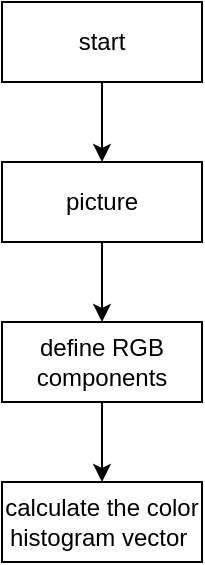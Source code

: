 <mxfile version="13.10.4" type="github">
  <diagram id="80Vs4c1H_c8xHC2_XbvR" name="Page-1">
    <mxGraphModel dx="1022" dy="437" grid="1" gridSize="10" guides="1" tooltips="1" connect="1" arrows="1" fold="1" page="1" pageScale="1" pageWidth="827" pageHeight="1169" math="0" shadow="0">
      <root>
        <mxCell id="0" />
        <mxCell id="1" parent="0" />
        <mxCell id="pIqfLm4fkiaATfXTqRxQ-6" value="" style="edgeStyle=orthogonalEdgeStyle;rounded=0;orthogonalLoop=1;jettySize=auto;html=1;" edge="1" parent="1" source="pIqfLm4fkiaATfXTqRxQ-1" target="pIqfLm4fkiaATfXTqRxQ-2">
          <mxGeometry relative="1" as="geometry" />
        </mxCell>
        <mxCell id="pIqfLm4fkiaATfXTqRxQ-1" value="start" style="rounded=0;whiteSpace=wrap;html=1;" vertex="1" parent="1">
          <mxGeometry x="70" y="40" width="100" height="40" as="geometry" />
        </mxCell>
        <mxCell id="pIqfLm4fkiaATfXTqRxQ-7" value="" style="edgeStyle=orthogonalEdgeStyle;rounded=0;orthogonalLoop=1;jettySize=auto;html=1;" edge="1" parent="1" source="pIqfLm4fkiaATfXTqRxQ-2" target="pIqfLm4fkiaATfXTqRxQ-3">
          <mxGeometry relative="1" as="geometry" />
        </mxCell>
        <mxCell id="pIqfLm4fkiaATfXTqRxQ-2" value="picture" style="rounded=0;whiteSpace=wrap;html=1;" vertex="1" parent="1">
          <mxGeometry x="70" y="120" width="100" height="40" as="geometry" />
        </mxCell>
        <mxCell id="pIqfLm4fkiaATfXTqRxQ-9" value="" style="edgeStyle=orthogonalEdgeStyle;rounded=0;orthogonalLoop=1;jettySize=auto;html=1;" edge="1" parent="1" source="pIqfLm4fkiaATfXTqRxQ-3" target="pIqfLm4fkiaATfXTqRxQ-8">
          <mxGeometry relative="1" as="geometry" />
        </mxCell>
        <mxCell id="pIqfLm4fkiaATfXTqRxQ-3" value="define RGB components" style="rounded=0;whiteSpace=wrap;html=1;" vertex="1" parent="1">
          <mxGeometry x="70" y="200" width="100" height="40" as="geometry" />
        </mxCell>
        <mxCell id="pIqfLm4fkiaATfXTqRxQ-8" value="calculate the color histogram vector&amp;nbsp;" style="rounded=0;whiteSpace=wrap;html=1;" vertex="1" parent="1">
          <mxGeometry x="70" y="280" width="100" height="40" as="geometry" />
        </mxCell>
      </root>
    </mxGraphModel>
  </diagram>
</mxfile>
